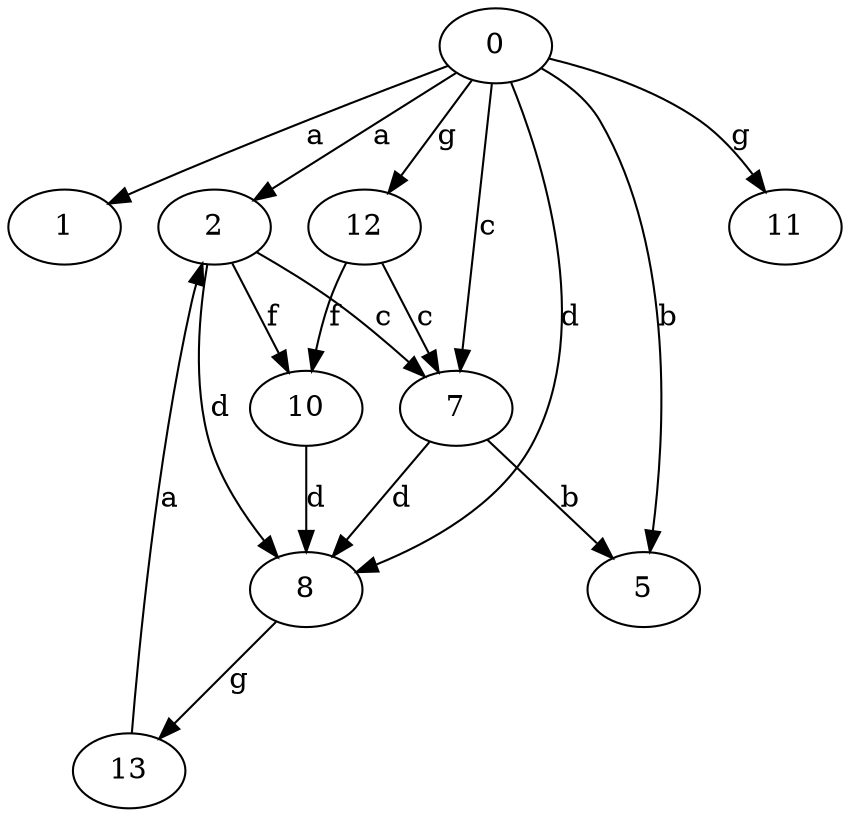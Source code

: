 strict digraph  {
1;
2;
5;
7;
0;
8;
10;
11;
12;
13;
2 -> 7  [label=c];
2 -> 8  [label=d];
2 -> 10  [label=f];
7 -> 5  [label=b];
7 -> 8  [label=d];
0 -> 1  [label=a];
0 -> 2  [label=a];
0 -> 5  [label=b];
0 -> 7  [label=c];
0 -> 8  [label=d];
0 -> 11  [label=g];
0 -> 12  [label=g];
8 -> 13  [label=g];
10 -> 8  [label=d];
12 -> 7  [label=c];
12 -> 10  [label=f];
13 -> 2  [label=a];
}
